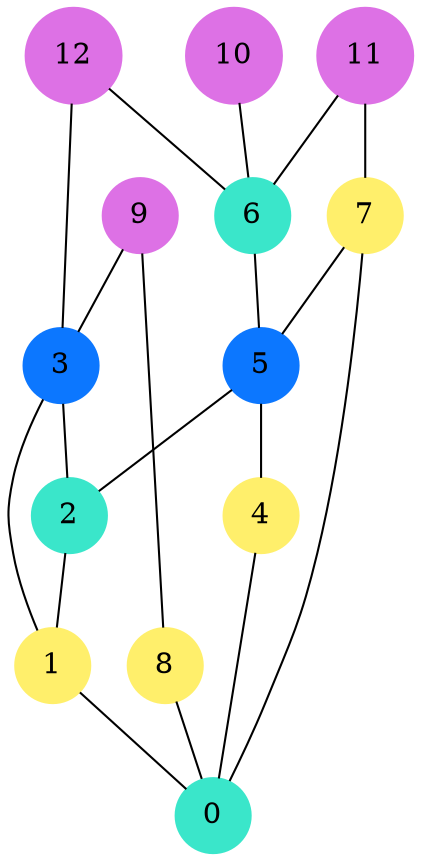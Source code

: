graph G {
	node [shape=circle style=filled]
	0 [color="#3AE6CA"]
	1 [color="#ffef6b"]
	2 [color="#3AE6CA"]
	3 [color="#0c77ff"]
	4 [color="#ffef6b"]
	5 [color="#0c77ff"]
	6 [color="#3AE6CA"]
	7 [color="#ffef6b"]
	8 [color="#ffef6b"]
	9 [color="#dd71e5"]
	10 [color="#dd71e5"]
	11 [color="#dd71e5"]
	12 [color="#dd71e5"]
	1 -- 0;
	2 -- 1;
	3 -- 1;
	3 -- 2;
	4 -- 0;
	5 -- 2;
	5 -- 4;
	6 -- 5;
	7 -- 0;
	7 -- 5;
	8 -- 0;
	9 -- 3;
	9 -- 8;
	10 -- 6;
	11 -- 6;
	11 -- 7;
	12 -- 3;
	12 -- 6;
}
